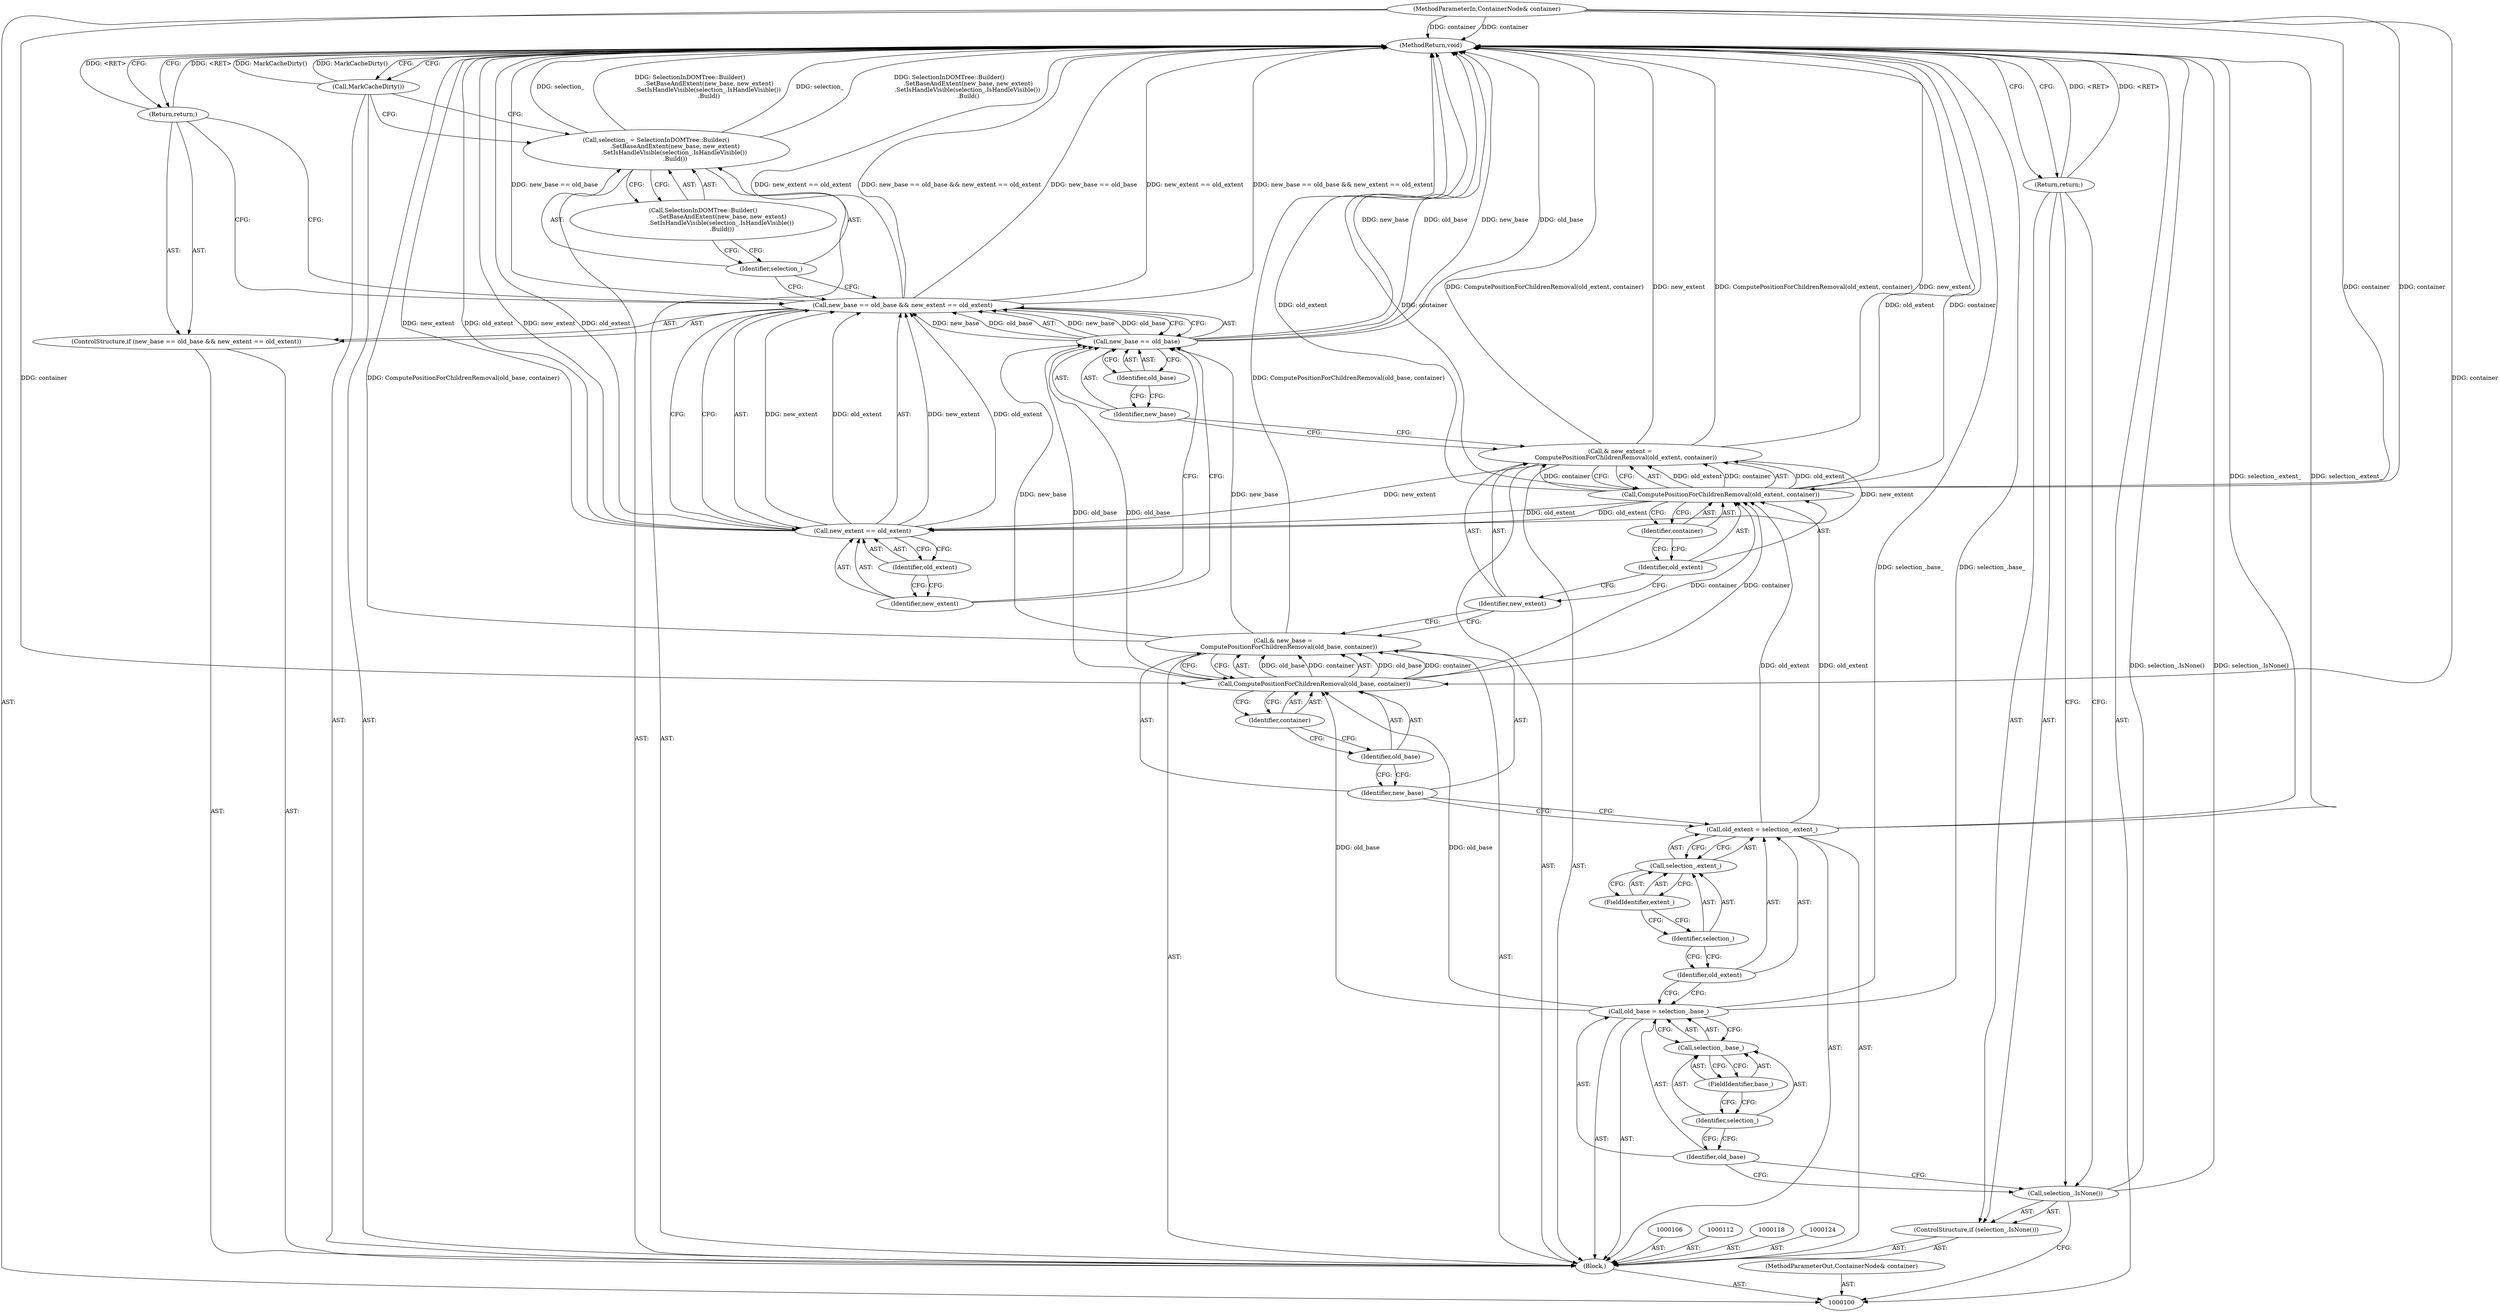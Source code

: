 digraph "1_Chrome_33827275411b33371e7bb750cce20f11de85002d_10" {
"1000143" [label="(MethodReturn,void)"];
"1000101" [label="(MethodParameterIn,ContainerNode& container)"];
"1000184" [label="(MethodParameterOut,ContainerNode& container)"];
"1000102" [label="(Block,)"];
"1000134" [label="(Identifier,old_base)"];
"1000130" [label="(ControlStructure,if (new_base == old_base && new_extent == old_extent))"];
"1000135" [label="(Call,new_extent == old_extent)"];
"1000136" [label="(Identifier,new_extent)"];
"1000137" [label="(Identifier,old_extent)"];
"1000131" [label="(Call,new_base == old_base && new_extent == old_extent)"];
"1000132" [label="(Call,new_base == old_base)"];
"1000133" [label="(Identifier,new_base)"];
"1000138" [label="(Return,return;)"];
"1000141" [label="(Call,SelectionInDOMTree::Builder()\n                    .SetBaseAndExtent(new_base, new_extent)\n                   .SetIsHandleVisible(selection_.IsHandleVisible())\n                    .Build())"];
"1000139" [label="(Call,selection_ = SelectionInDOMTree::Builder()\n                    .SetBaseAndExtent(new_base, new_extent)\n                   .SetIsHandleVisible(selection_.IsHandleVisible())\n                    .Build())"];
"1000140" [label="(Identifier,selection_)"];
"1000142" [label="(Call,MarkCacheDirty())"];
"1000103" [label="(ControlStructure,if (selection_.IsNone()))"];
"1000104" [label="(Call,selection_.IsNone())"];
"1000105" [label="(Return,return;)"];
"1000107" [label="(Call,old_base = selection_.base_)"];
"1000108" [label="(Identifier,old_base)"];
"1000109" [label="(Call,selection_.base_)"];
"1000110" [label="(Identifier,selection_)"];
"1000111" [label="(FieldIdentifier,base_)"];
"1000113" [label="(Call,old_extent = selection_.extent_)"];
"1000114" [label="(Identifier,old_extent)"];
"1000115" [label="(Call,selection_.extent_)"];
"1000116" [label="(Identifier,selection_)"];
"1000117" [label="(FieldIdentifier,extent_)"];
"1000119" [label="(Call,& new_base =\n      ComputePositionForChildrenRemoval(old_base, container))"];
"1000120" [label="(Identifier,new_base)"];
"1000122" [label="(Identifier,old_base)"];
"1000123" [label="(Identifier,container)"];
"1000121" [label="(Call,ComputePositionForChildrenRemoval(old_base, container))"];
"1000125" [label="(Call,& new_extent =\n      ComputePositionForChildrenRemoval(old_extent, container))"];
"1000126" [label="(Identifier,new_extent)"];
"1000128" [label="(Identifier,old_extent)"];
"1000129" [label="(Identifier,container)"];
"1000127" [label="(Call,ComputePositionForChildrenRemoval(old_extent, container))"];
"1000143" -> "1000100"  [label="AST: "];
"1000143" -> "1000105"  [label="CFG: "];
"1000143" -> "1000138"  [label="CFG: "];
"1000143" -> "1000142"  [label="CFG: "];
"1000125" -> "1000143"  [label="DDG: new_extent"];
"1000125" -> "1000143"  [label="DDG: ComputePositionForChildrenRemoval(old_extent, container)"];
"1000142" -> "1000143"  [label="DDG: MarkCacheDirty()"];
"1000104" -> "1000143"  [label="DDG: selection_.IsNone()"];
"1000139" -> "1000143"  [label="DDG: selection_"];
"1000139" -> "1000143"  [label="DDG: SelectionInDOMTree::Builder()\n                    .SetBaseAndExtent(new_base, new_extent)\n                   .SetIsHandleVisible(selection_.IsHandleVisible())\n                    .Build()"];
"1000132" -> "1000143"  [label="DDG: new_base"];
"1000132" -> "1000143"  [label="DDG: old_base"];
"1000135" -> "1000143"  [label="DDG: new_extent"];
"1000135" -> "1000143"  [label="DDG: old_extent"];
"1000127" -> "1000143"  [label="DDG: old_extent"];
"1000127" -> "1000143"  [label="DDG: container"];
"1000131" -> "1000143"  [label="DDG: new_base == old_base && new_extent == old_extent"];
"1000131" -> "1000143"  [label="DDG: new_base == old_base"];
"1000131" -> "1000143"  [label="DDG: new_extent == old_extent"];
"1000113" -> "1000143"  [label="DDG: selection_.extent_"];
"1000119" -> "1000143"  [label="DDG: ComputePositionForChildrenRemoval(old_base, container)"];
"1000101" -> "1000143"  [label="DDG: container"];
"1000107" -> "1000143"  [label="DDG: selection_.base_"];
"1000138" -> "1000143"  [label="DDG: <RET>"];
"1000105" -> "1000143"  [label="DDG: <RET>"];
"1000101" -> "1000100"  [label="AST: "];
"1000101" -> "1000143"  [label="DDG: container"];
"1000101" -> "1000121"  [label="DDG: container"];
"1000101" -> "1000127"  [label="DDG: container"];
"1000184" -> "1000100"  [label="AST: "];
"1000102" -> "1000100"  [label="AST: "];
"1000103" -> "1000102"  [label="AST: "];
"1000106" -> "1000102"  [label="AST: "];
"1000107" -> "1000102"  [label="AST: "];
"1000112" -> "1000102"  [label="AST: "];
"1000113" -> "1000102"  [label="AST: "];
"1000118" -> "1000102"  [label="AST: "];
"1000119" -> "1000102"  [label="AST: "];
"1000124" -> "1000102"  [label="AST: "];
"1000125" -> "1000102"  [label="AST: "];
"1000130" -> "1000102"  [label="AST: "];
"1000139" -> "1000102"  [label="AST: "];
"1000142" -> "1000102"  [label="AST: "];
"1000134" -> "1000132"  [label="AST: "];
"1000134" -> "1000133"  [label="CFG: "];
"1000132" -> "1000134"  [label="CFG: "];
"1000130" -> "1000102"  [label="AST: "];
"1000131" -> "1000130"  [label="AST: "];
"1000138" -> "1000130"  [label="AST: "];
"1000135" -> "1000131"  [label="AST: "];
"1000135" -> "1000137"  [label="CFG: "];
"1000136" -> "1000135"  [label="AST: "];
"1000137" -> "1000135"  [label="AST: "];
"1000131" -> "1000135"  [label="CFG: "];
"1000135" -> "1000143"  [label="DDG: new_extent"];
"1000135" -> "1000143"  [label="DDG: old_extent"];
"1000135" -> "1000131"  [label="DDG: new_extent"];
"1000135" -> "1000131"  [label="DDG: old_extent"];
"1000125" -> "1000135"  [label="DDG: new_extent"];
"1000127" -> "1000135"  [label="DDG: old_extent"];
"1000136" -> "1000135"  [label="AST: "];
"1000136" -> "1000132"  [label="CFG: "];
"1000137" -> "1000136"  [label="CFG: "];
"1000137" -> "1000135"  [label="AST: "];
"1000137" -> "1000136"  [label="CFG: "];
"1000135" -> "1000137"  [label="CFG: "];
"1000131" -> "1000130"  [label="AST: "];
"1000131" -> "1000132"  [label="CFG: "];
"1000131" -> "1000135"  [label="CFG: "];
"1000132" -> "1000131"  [label="AST: "];
"1000135" -> "1000131"  [label="AST: "];
"1000138" -> "1000131"  [label="CFG: "];
"1000140" -> "1000131"  [label="CFG: "];
"1000131" -> "1000143"  [label="DDG: new_base == old_base && new_extent == old_extent"];
"1000131" -> "1000143"  [label="DDG: new_base == old_base"];
"1000131" -> "1000143"  [label="DDG: new_extent == old_extent"];
"1000132" -> "1000131"  [label="DDG: new_base"];
"1000132" -> "1000131"  [label="DDG: old_base"];
"1000135" -> "1000131"  [label="DDG: new_extent"];
"1000135" -> "1000131"  [label="DDG: old_extent"];
"1000132" -> "1000131"  [label="AST: "];
"1000132" -> "1000134"  [label="CFG: "];
"1000133" -> "1000132"  [label="AST: "];
"1000134" -> "1000132"  [label="AST: "];
"1000136" -> "1000132"  [label="CFG: "];
"1000131" -> "1000132"  [label="CFG: "];
"1000132" -> "1000143"  [label="DDG: new_base"];
"1000132" -> "1000143"  [label="DDG: old_base"];
"1000132" -> "1000131"  [label="DDG: new_base"];
"1000132" -> "1000131"  [label="DDG: old_base"];
"1000119" -> "1000132"  [label="DDG: new_base"];
"1000121" -> "1000132"  [label="DDG: old_base"];
"1000133" -> "1000132"  [label="AST: "];
"1000133" -> "1000125"  [label="CFG: "];
"1000134" -> "1000133"  [label="CFG: "];
"1000138" -> "1000130"  [label="AST: "];
"1000138" -> "1000131"  [label="CFG: "];
"1000143" -> "1000138"  [label="CFG: "];
"1000138" -> "1000143"  [label="DDG: <RET>"];
"1000141" -> "1000139"  [label="AST: "];
"1000141" -> "1000140"  [label="CFG: "];
"1000139" -> "1000141"  [label="CFG: "];
"1000139" -> "1000102"  [label="AST: "];
"1000139" -> "1000141"  [label="CFG: "];
"1000140" -> "1000139"  [label="AST: "];
"1000141" -> "1000139"  [label="AST: "];
"1000142" -> "1000139"  [label="CFG: "];
"1000139" -> "1000143"  [label="DDG: selection_"];
"1000139" -> "1000143"  [label="DDG: SelectionInDOMTree::Builder()\n                    .SetBaseAndExtent(new_base, new_extent)\n                   .SetIsHandleVisible(selection_.IsHandleVisible())\n                    .Build()"];
"1000140" -> "1000139"  [label="AST: "];
"1000140" -> "1000131"  [label="CFG: "];
"1000141" -> "1000140"  [label="CFG: "];
"1000142" -> "1000102"  [label="AST: "];
"1000142" -> "1000139"  [label="CFG: "];
"1000143" -> "1000142"  [label="CFG: "];
"1000142" -> "1000143"  [label="DDG: MarkCacheDirty()"];
"1000103" -> "1000102"  [label="AST: "];
"1000104" -> "1000103"  [label="AST: "];
"1000105" -> "1000103"  [label="AST: "];
"1000104" -> "1000103"  [label="AST: "];
"1000104" -> "1000100"  [label="CFG: "];
"1000105" -> "1000104"  [label="CFG: "];
"1000108" -> "1000104"  [label="CFG: "];
"1000104" -> "1000143"  [label="DDG: selection_.IsNone()"];
"1000105" -> "1000103"  [label="AST: "];
"1000105" -> "1000104"  [label="CFG: "];
"1000143" -> "1000105"  [label="CFG: "];
"1000105" -> "1000143"  [label="DDG: <RET>"];
"1000107" -> "1000102"  [label="AST: "];
"1000107" -> "1000109"  [label="CFG: "];
"1000108" -> "1000107"  [label="AST: "];
"1000109" -> "1000107"  [label="AST: "];
"1000114" -> "1000107"  [label="CFG: "];
"1000107" -> "1000143"  [label="DDG: selection_.base_"];
"1000107" -> "1000121"  [label="DDG: old_base"];
"1000108" -> "1000107"  [label="AST: "];
"1000108" -> "1000104"  [label="CFG: "];
"1000110" -> "1000108"  [label="CFG: "];
"1000109" -> "1000107"  [label="AST: "];
"1000109" -> "1000111"  [label="CFG: "];
"1000110" -> "1000109"  [label="AST: "];
"1000111" -> "1000109"  [label="AST: "];
"1000107" -> "1000109"  [label="CFG: "];
"1000110" -> "1000109"  [label="AST: "];
"1000110" -> "1000108"  [label="CFG: "];
"1000111" -> "1000110"  [label="CFG: "];
"1000111" -> "1000109"  [label="AST: "];
"1000111" -> "1000110"  [label="CFG: "];
"1000109" -> "1000111"  [label="CFG: "];
"1000113" -> "1000102"  [label="AST: "];
"1000113" -> "1000115"  [label="CFG: "];
"1000114" -> "1000113"  [label="AST: "];
"1000115" -> "1000113"  [label="AST: "];
"1000120" -> "1000113"  [label="CFG: "];
"1000113" -> "1000143"  [label="DDG: selection_.extent_"];
"1000113" -> "1000127"  [label="DDG: old_extent"];
"1000114" -> "1000113"  [label="AST: "];
"1000114" -> "1000107"  [label="CFG: "];
"1000116" -> "1000114"  [label="CFG: "];
"1000115" -> "1000113"  [label="AST: "];
"1000115" -> "1000117"  [label="CFG: "];
"1000116" -> "1000115"  [label="AST: "];
"1000117" -> "1000115"  [label="AST: "];
"1000113" -> "1000115"  [label="CFG: "];
"1000116" -> "1000115"  [label="AST: "];
"1000116" -> "1000114"  [label="CFG: "];
"1000117" -> "1000116"  [label="CFG: "];
"1000117" -> "1000115"  [label="AST: "];
"1000117" -> "1000116"  [label="CFG: "];
"1000115" -> "1000117"  [label="CFG: "];
"1000119" -> "1000102"  [label="AST: "];
"1000119" -> "1000121"  [label="CFG: "];
"1000120" -> "1000119"  [label="AST: "];
"1000121" -> "1000119"  [label="AST: "];
"1000126" -> "1000119"  [label="CFG: "];
"1000119" -> "1000143"  [label="DDG: ComputePositionForChildrenRemoval(old_base, container)"];
"1000121" -> "1000119"  [label="DDG: old_base"];
"1000121" -> "1000119"  [label="DDG: container"];
"1000119" -> "1000132"  [label="DDG: new_base"];
"1000120" -> "1000119"  [label="AST: "];
"1000120" -> "1000113"  [label="CFG: "];
"1000122" -> "1000120"  [label="CFG: "];
"1000122" -> "1000121"  [label="AST: "];
"1000122" -> "1000120"  [label="CFG: "];
"1000123" -> "1000122"  [label="CFG: "];
"1000123" -> "1000121"  [label="AST: "];
"1000123" -> "1000122"  [label="CFG: "];
"1000121" -> "1000123"  [label="CFG: "];
"1000121" -> "1000119"  [label="AST: "];
"1000121" -> "1000123"  [label="CFG: "];
"1000122" -> "1000121"  [label="AST: "];
"1000123" -> "1000121"  [label="AST: "];
"1000119" -> "1000121"  [label="CFG: "];
"1000121" -> "1000119"  [label="DDG: old_base"];
"1000121" -> "1000119"  [label="DDG: container"];
"1000107" -> "1000121"  [label="DDG: old_base"];
"1000101" -> "1000121"  [label="DDG: container"];
"1000121" -> "1000127"  [label="DDG: container"];
"1000121" -> "1000132"  [label="DDG: old_base"];
"1000125" -> "1000102"  [label="AST: "];
"1000125" -> "1000127"  [label="CFG: "];
"1000126" -> "1000125"  [label="AST: "];
"1000127" -> "1000125"  [label="AST: "];
"1000133" -> "1000125"  [label="CFG: "];
"1000125" -> "1000143"  [label="DDG: new_extent"];
"1000125" -> "1000143"  [label="DDG: ComputePositionForChildrenRemoval(old_extent, container)"];
"1000127" -> "1000125"  [label="DDG: old_extent"];
"1000127" -> "1000125"  [label="DDG: container"];
"1000125" -> "1000135"  [label="DDG: new_extent"];
"1000126" -> "1000125"  [label="AST: "];
"1000126" -> "1000119"  [label="CFG: "];
"1000128" -> "1000126"  [label="CFG: "];
"1000128" -> "1000127"  [label="AST: "];
"1000128" -> "1000126"  [label="CFG: "];
"1000129" -> "1000128"  [label="CFG: "];
"1000129" -> "1000127"  [label="AST: "];
"1000129" -> "1000128"  [label="CFG: "];
"1000127" -> "1000129"  [label="CFG: "];
"1000127" -> "1000125"  [label="AST: "];
"1000127" -> "1000129"  [label="CFG: "];
"1000128" -> "1000127"  [label="AST: "];
"1000129" -> "1000127"  [label="AST: "];
"1000125" -> "1000127"  [label="CFG: "];
"1000127" -> "1000143"  [label="DDG: old_extent"];
"1000127" -> "1000143"  [label="DDG: container"];
"1000127" -> "1000125"  [label="DDG: old_extent"];
"1000127" -> "1000125"  [label="DDG: container"];
"1000113" -> "1000127"  [label="DDG: old_extent"];
"1000121" -> "1000127"  [label="DDG: container"];
"1000101" -> "1000127"  [label="DDG: container"];
"1000127" -> "1000135"  [label="DDG: old_extent"];
}
